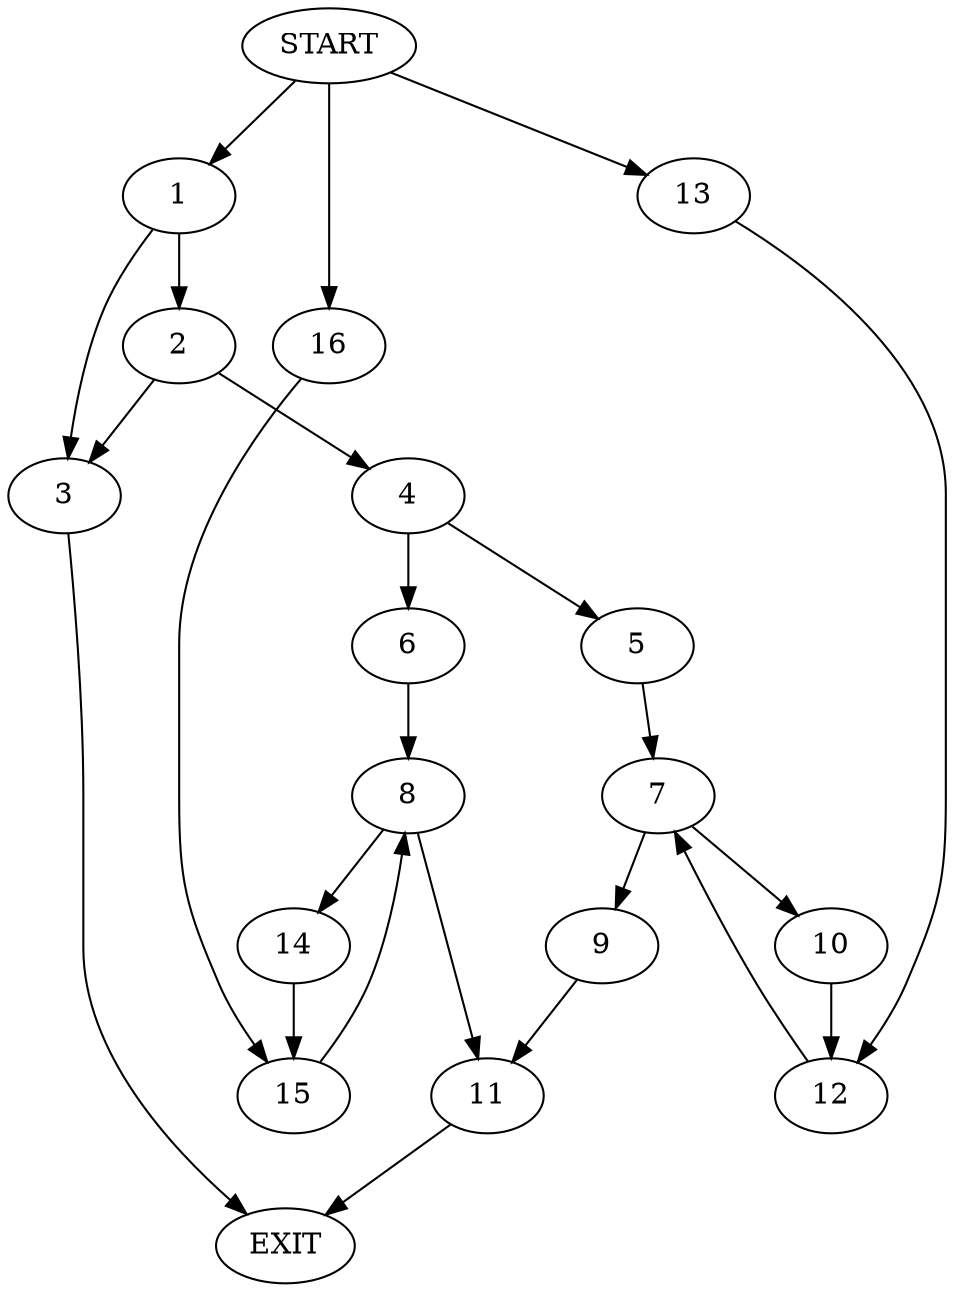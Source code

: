 digraph {
0 [label="START"]
17 [label="EXIT"]
0 -> 1
1 -> 2
1 -> 3
2 -> 4
2 -> 3
3 -> 17
4 -> 5
4 -> 6
5 -> 7
6 -> 8
7 -> 9
7 -> 10
9 -> 11
10 -> 12
12 -> 7
0 -> 13
13 -> 12
11 -> 17
8 -> 11
8 -> 14
14 -> 15
15 -> 8
0 -> 16
16 -> 15
}
